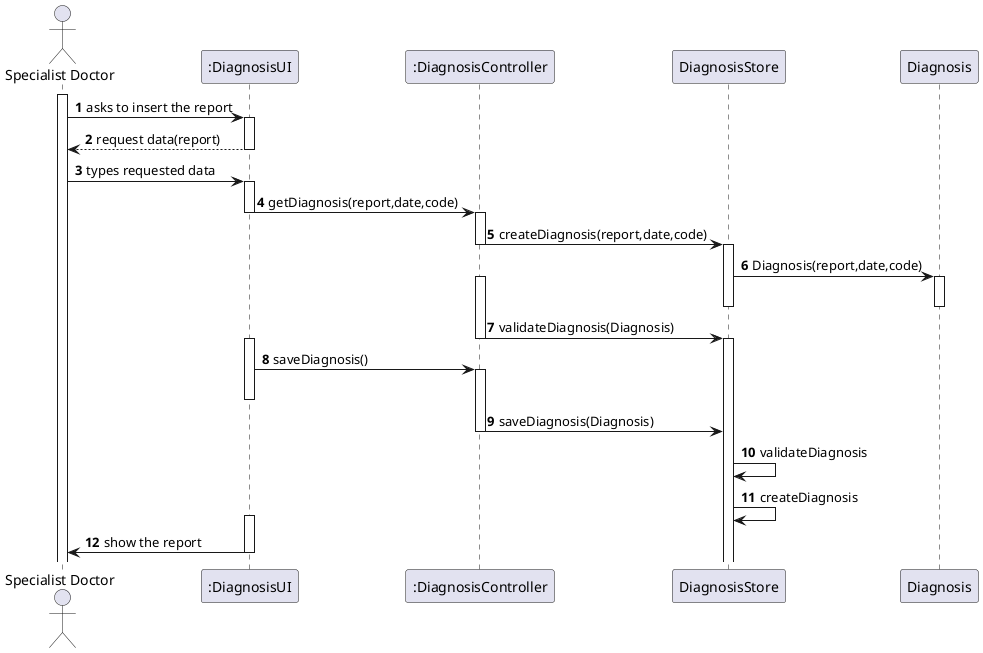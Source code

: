 @startuml
'https://plantuml.com/sequence-diagram

@startuml
autonumber
'hide footbox
actor "Specialist Doctor" as ADM

participant ":DiagnosisUI" as UI
participant ":DiagnosisController" as CTRL
participant "DiagnosisStore" as store
participant "Diagnosis" as obj

activate ADM

ADM -> UI:asks to insert the report
activate UI
UI --> ADM: request data(report)
deactivate UI
ADM -> UI : types requested data
activate UI
UI->CTRL : getDiagnosis(report,date,code)
deactivate UI
activate CTRL
CTRL->store : createDiagnosis(report,date,code)
deactivate CTRL
activate store

store-> obj : Diagnosis(report,date,code)
activate obj
deactivate store
deactivate obj
activate CTRL
CTRL->store :validateDiagnosis(Diagnosis)
deactivate CTRL
activate store
activate UI
UI->CTRL : saveDiagnosis()
activate CTRL
deactivate UI
CTRL->store :saveDiagnosis(Diagnosis)
deactivate CTRL
store->store: validateDiagnosis
store->store:createDiagnosis
activate UI
UI->ADM: show the report
deactivate UI
@enduml